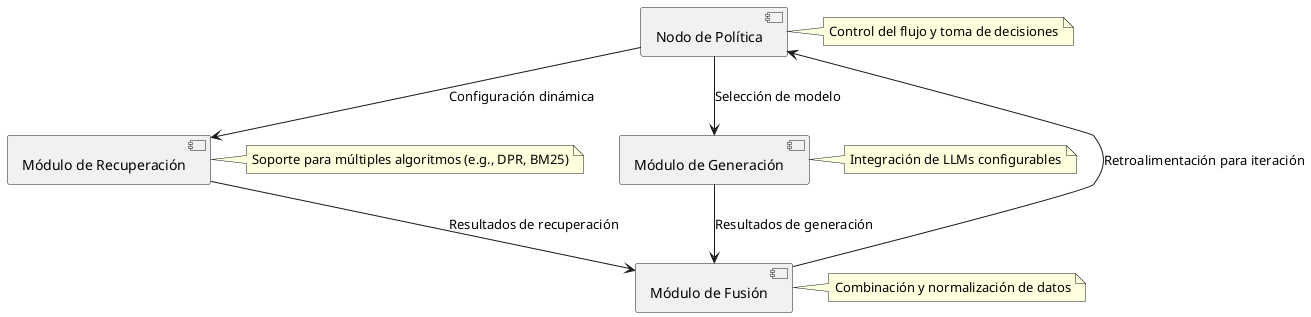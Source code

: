 @startuml
component "Nodo de Política" as NP
component "Módulo de Recuperación" as MR
component "Módulo de Generación" as MG
component "Módulo de Fusión" as MF

NP --> MR: Configuración dinámica
NP --> MG: Selección de modelo
MR --> MF: Resultados de recuperación
MG --> MF: Resultados de generación
MF --> NP: Retroalimentación para iteración

note right of NP: Control del flujo y toma de decisiones
note right of MR: Soporte para múltiples algoritmos (e.g., DPR, BM25)
note right of MG: Integración de LLMs configurables
note right of MF: Combinación y normalización de datos
@enduml